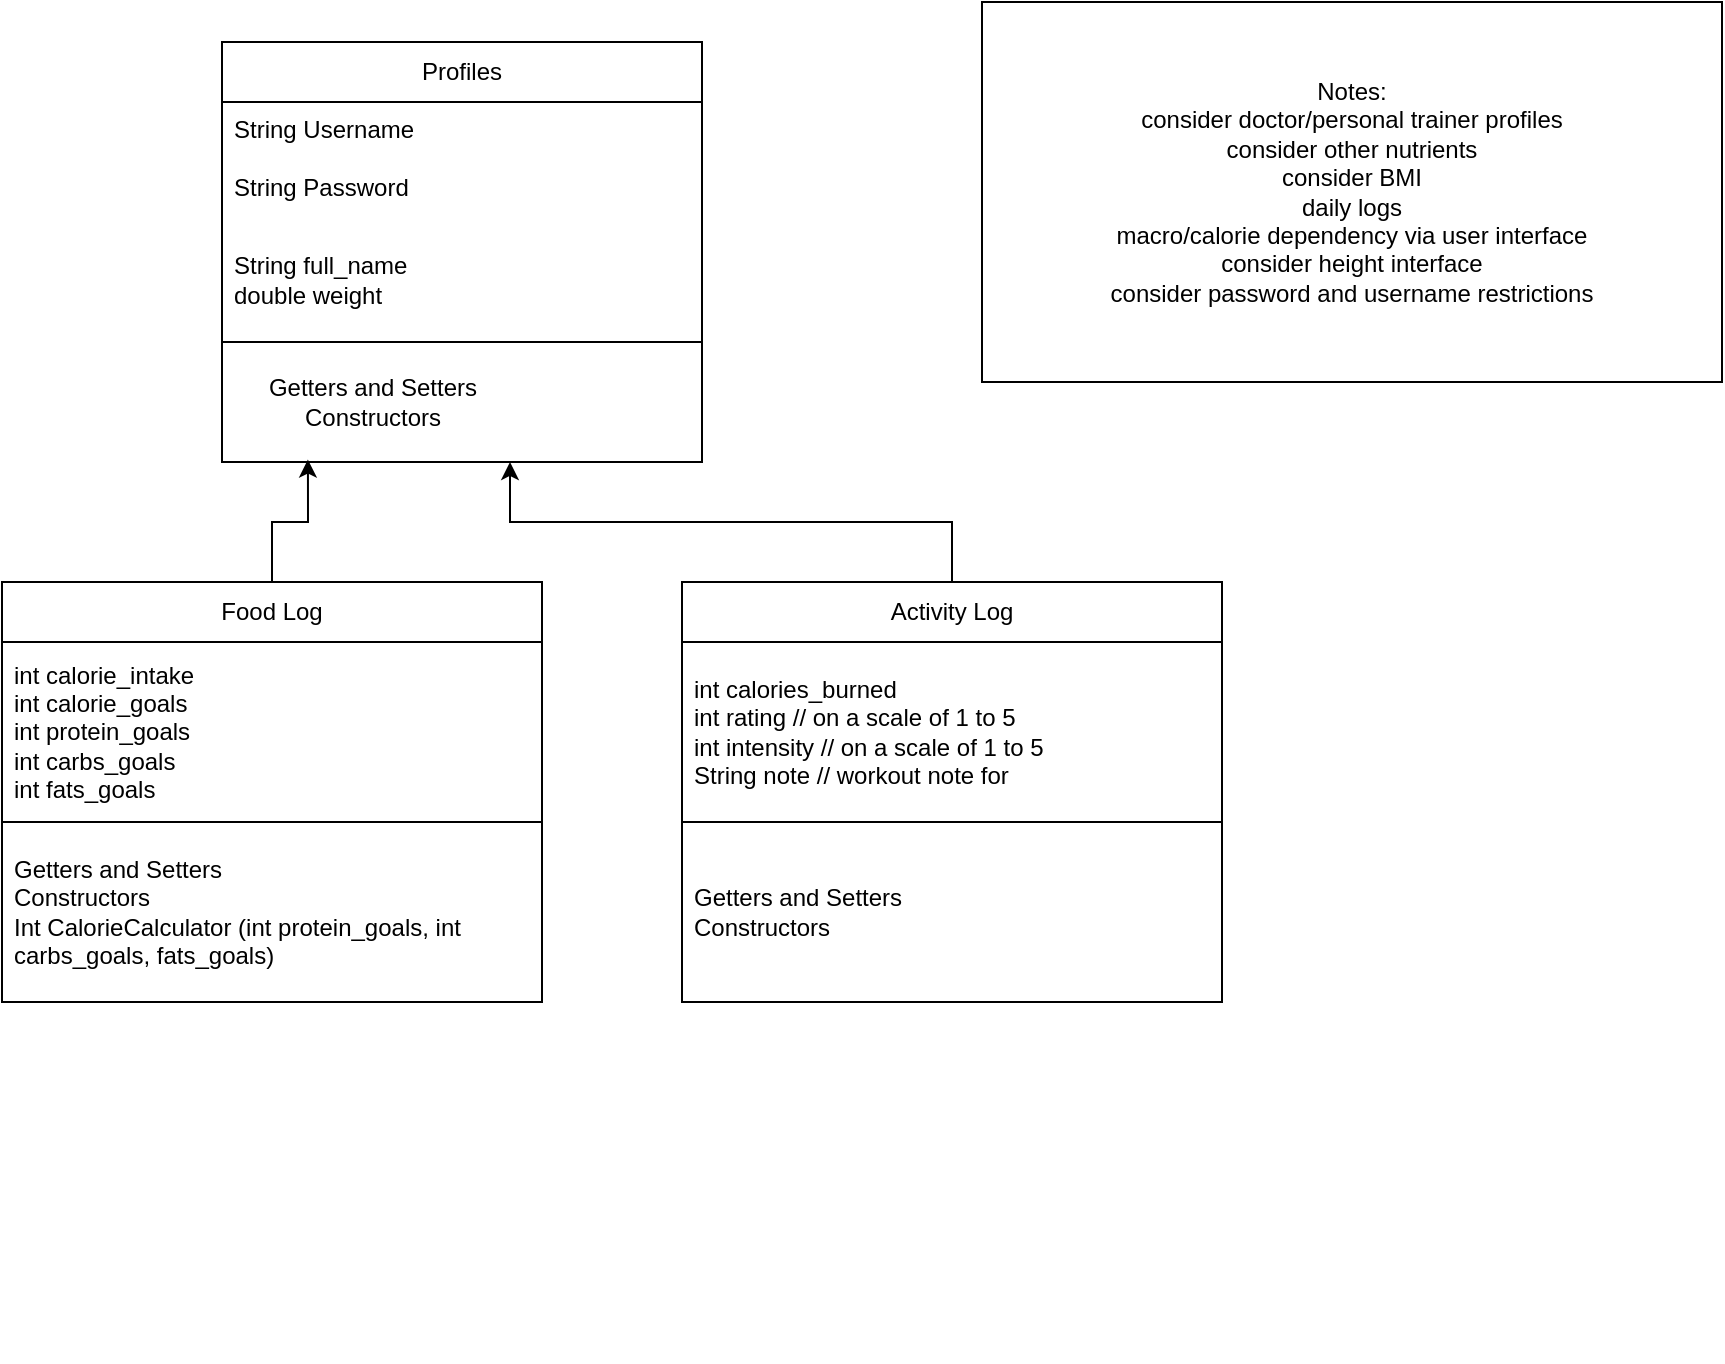 <mxfile version="22.0.0" type="device">
  <diagram id="C5RBs43oDa-KdzZeNtuy" name="Page-1">
    <mxGraphModel dx="1434" dy="782" grid="1" gridSize="10" guides="1" tooltips="1" connect="1" arrows="1" fold="1" page="1" pageScale="1" pageWidth="827" pageHeight="1169" math="0" shadow="0">
      <root>
        <mxCell id="WIyWlLk6GJQsqaUBKTNV-0" />
        <mxCell id="WIyWlLk6GJQsqaUBKTNV-1" parent="WIyWlLk6GJQsqaUBKTNV-0" />
        <mxCell id="l7bhhkym5OHxbOKyj2FV-0" value="Notes:&lt;br&gt;consider doctor/personal trainer profiles&lt;br&gt;consider other nutrients&lt;br&gt;consider BMI&lt;br&gt;daily logs&lt;br&gt;macro/calorie dependency via user interface&lt;br&gt;consider height interface&lt;br&gt;consider password and username restrictions" style="rounded=0;whiteSpace=wrap;html=1;" parent="WIyWlLk6GJQsqaUBKTNV-1" vertex="1">
          <mxGeometry x="740" y="30" width="370" height="190" as="geometry" />
        </mxCell>
        <mxCell id="l7bhhkym5OHxbOKyj2FV-20" value="" style="group" parent="WIyWlLk6GJQsqaUBKTNV-1" vertex="1" connectable="0">
          <mxGeometry x="360" y="50" width="240" height="210" as="geometry" />
        </mxCell>
        <mxCell id="l7bhhkym5OHxbOKyj2FV-1" value="Profiles" style="swimlane;fontStyle=0;childLayout=stackLayout;horizontal=1;startSize=30;horizontalStack=0;resizeParent=1;resizeParentMax=0;resizeLast=0;collapsible=1;marginBottom=0;whiteSpace=wrap;html=1;" parent="l7bhhkym5OHxbOKyj2FV-20" vertex="1">
          <mxGeometry width="240" height="150.003" as="geometry" />
        </mxCell>
        <mxCell id="l7bhhkym5OHxbOKyj2FV-2" value="String Username" style="text;strokeColor=none;fillColor=none;align=left;verticalAlign=middle;spacingLeft=4;spacingRight=4;overflow=hidden;points=[[0,0.5],[1,0.5]];portConstraint=eastwest;rotatable=0;whiteSpace=wrap;html=1;" parent="l7bhhkym5OHxbOKyj2FV-1" vertex="1">
          <mxGeometry y="30" width="240" height="28.636" as="geometry" />
        </mxCell>
        <mxCell id="l7bhhkym5OHxbOKyj2FV-3" value="String Password" style="text;strokeColor=none;fillColor=none;align=left;verticalAlign=middle;spacingLeft=4;spacingRight=4;overflow=hidden;points=[[0,0.5],[1,0.5]];portConstraint=eastwest;rotatable=0;whiteSpace=wrap;html=1;" parent="l7bhhkym5OHxbOKyj2FV-1" vertex="1">
          <mxGeometry y="58.636" width="240" height="28.636" as="geometry" />
        </mxCell>
        <mxCell id="l7bhhkym5OHxbOKyj2FV-4" value="String full_name&lt;br&gt;double weight" style="text;strokeColor=none;fillColor=none;align=left;verticalAlign=middle;spacingLeft=4;spacingRight=4;overflow=hidden;points=[[0,0.5],[1,0.5]];portConstraint=eastwest;rotatable=0;whiteSpace=wrap;html=1;" parent="l7bhhkym5OHxbOKyj2FV-1" vertex="1">
          <mxGeometry y="87.273" width="240" height="62.73" as="geometry" />
        </mxCell>
        <mxCell id="l7bhhkym5OHxbOKyj2FV-18" value="" style="swimlane;startSize=0;" parent="l7bhhkym5OHxbOKyj2FV-20" vertex="1">
          <mxGeometry y="150" width="240" height="60" as="geometry" />
        </mxCell>
        <mxCell id="l7bhhkym5OHxbOKyj2FV-19" value="Getters and Setters&lt;br&gt;Constructors" style="text;html=1;align=center;verticalAlign=middle;resizable=0;points=[];autosize=1;strokeColor=none;fillColor=none;" parent="l7bhhkym5OHxbOKyj2FV-18" vertex="1">
          <mxGeometry x="10" y="10.001" width="130" height="40" as="geometry" />
        </mxCell>
        <mxCell id="l7bhhkym5OHxbOKyj2FV-21" value="" style="group" parent="WIyWlLk6GJQsqaUBKTNV-1" vertex="1" connectable="0">
          <mxGeometry x="250" y="320" width="270" height="390" as="geometry" />
        </mxCell>
        <mxCell id="l7bhhkym5OHxbOKyj2FV-22" value="Food Log" style="swimlane;fontStyle=0;childLayout=stackLayout;horizontal=1;startSize=30;horizontalStack=0;resizeParent=1;resizeParentMax=0;resizeLast=0;collapsible=1;marginBottom=0;whiteSpace=wrap;html=1;" parent="l7bhhkym5OHxbOKyj2FV-21" vertex="1">
          <mxGeometry width="270" height="120" as="geometry" />
        </mxCell>
        <mxCell id="l7bhhkym5OHxbOKyj2FV-23" value="int calorie_intake&amp;nbsp;&lt;br&gt;int calorie_goals&lt;br&gt;int protein_goals&lt;br&gt;int carbs_goals&lt;br&gt;int fats_goals" style="text;strokeColor=none;fillColor=none;align=left;verticalAlign=middle;spacingLeft=4;spacingRight=4;overflow=hidden;points=[[0,0.5],[1,0.5]];portConstraint=eastwest;rotatable=0;whiteSpace=wrap;html=1;" parent="l7bhhkym5OHxbOKyj2FV-22" vertex="1">
          <mxGeometry y="30" width="270" height="90" as="geometry" />
        </mxCell>
        <mxCell id="l7bhhkym5OHxbOKyj2FV-28" value="Getters and Setters&lt;br&gt;Constructors&lt;br&gt;Int CalorieCalculator (int protein_goals, int carbs_goals, fats_goals)" style="text;strokeColor=none;fillColor=none;align=left;verticalAlign=middle;spacingLeft=4;spacingRight=4;overflow=hidden;points=[[0,0.5],[1,0.5]];portConstraint=eastwest;rotatable=0;whiteSpace=wrap;html=1;" parent="l7bhhkym5OHxbOKyj2FV-21" vertex="1">
          <mxGeometry y="120" width="270" height="90" as="geometry" />
        </mxCell>
        <mxCell id="l7bhhkym5OHxbOKyj2FV-30" value="" style="swimlane;startSize=0;" parent="l7bhhkym5OHxbOKyj2FV-21" vertex="1">
          <mxGeometry y="120" width="270" height="90" as="geometry" />
        </mxCell>
        <mxCell id="l7bhhkym5OHxbOKyj2FV-33" value="Activity Log" style="swimlane;fontStyle=0;childLayout=stackLayout;horizontal=1;startSize=30;horizontalStack=0;resizeParent=1;resizeParentMax=0;resizeLast=0;collapsible=1;marginBottom=0;whiteSpace=wrap;html=1;" parent="WIyWlLk6GJQsqaUBKTNV-1" vertex="1">
          <mxGeometry x="590" y="320" width="270" height="120" as="geometry" />
        </mxCell>
        <mxCell id="l7bhhkym5OHxbOKyj2FV-34" value="int calories_burned&lt;br&gt;int rating // on a scale of 1 to 5&lt;br&gt;int intensity // on a scale of 1 to 5&lt;br&gt;String note // workout note for&amp;nbsp;" style="text;strokeColor=none;fillColor=none;align=left;verticalAlign=middle;spacingLeft=4;spacingRight=4;overflow=hidden;points=[[0,0.5],[1,0.5]];portConstraint=eastwest;rotatable=0;whiteSpace=wrap;html=1;" parent="l7bhhkym5OHxbOKyj2FV-33" vertex="1">
          <mxGeometry y="30" width="270" height="90" as="geometry" />
        </mxCell>
        <mxCell id="l7bhhkym5OHxbOKyj2FV-35" value="Getters and Setters&lt;br&gt;Constructors" style="text;strokeColor=none;fillColor=none;align=left;verticalAlign=middle;spacingLeft=4;spacingRight=4;overflow=hidden;points=[[0,0.5],[1,0.5]];portConstraint=eastwest;rotatable=0;whiteSpace=wrap;html=1;" parent="WIyWlLk6GJQsqaUBKTNV-1" vertex="1">
          <mxGeometry x="590" y="440" width="270" height="90" as="geometry" />
        </mxCell>
        <mxCell id="l7bhhkym5OHxbOKyj2FV-36" value="" style="swimlane;startSize=0;" parent="WIyWlLk6GJQsqaUBKTNV-1" vertex="1">
          <mxGeometry x="590" y="440" width="270" height="90" as="geometry" />
        </mxCell>
        <mxCell id="l7bhhkym5OHxbOKyj2FV-37" style="edgeStyle=orthogonalEdgeStyle;rounded=0;orthogonalLoop=1;jettySize=auto;html=1;entryX=0.179;entryY=0.98;entryDx=0;entryDy=0;entryPerimeter=0;" parent="WIyWlLk6GJQsqaUBKTNV-1" source="l7bhhkym5OHxbOKyj2FV-22" target="l7bhhkym5OHxbOKyj2FV-18" edge="1">
          <mxGeometry relative="1" as="geometry" />
        </mxCell>
        <mxCell id="l7bhhkym5OHxbOKyj2FV-38" style="edgeStyle=orthogonalEdgeStyle;rounded=0;orthogonalLoop=1;jettySize=auto;html=1;entryX=0.6;entryY=1;entryDx=0;entryDy=0;entryPerimeter=0;" parent="WIyWlLk6GJQsqaUBKTNV-1" source="l7bhhkym5OHxbOKyj2FV-33" target="l7bhhkym5OHxbOKyj2FV-18" edge="1">
          <mxGeometry relative="1" as="geometry" />
        </mxCell>
      </root>
    </mxGraphModel>
  </diagram>
</mxfile>
